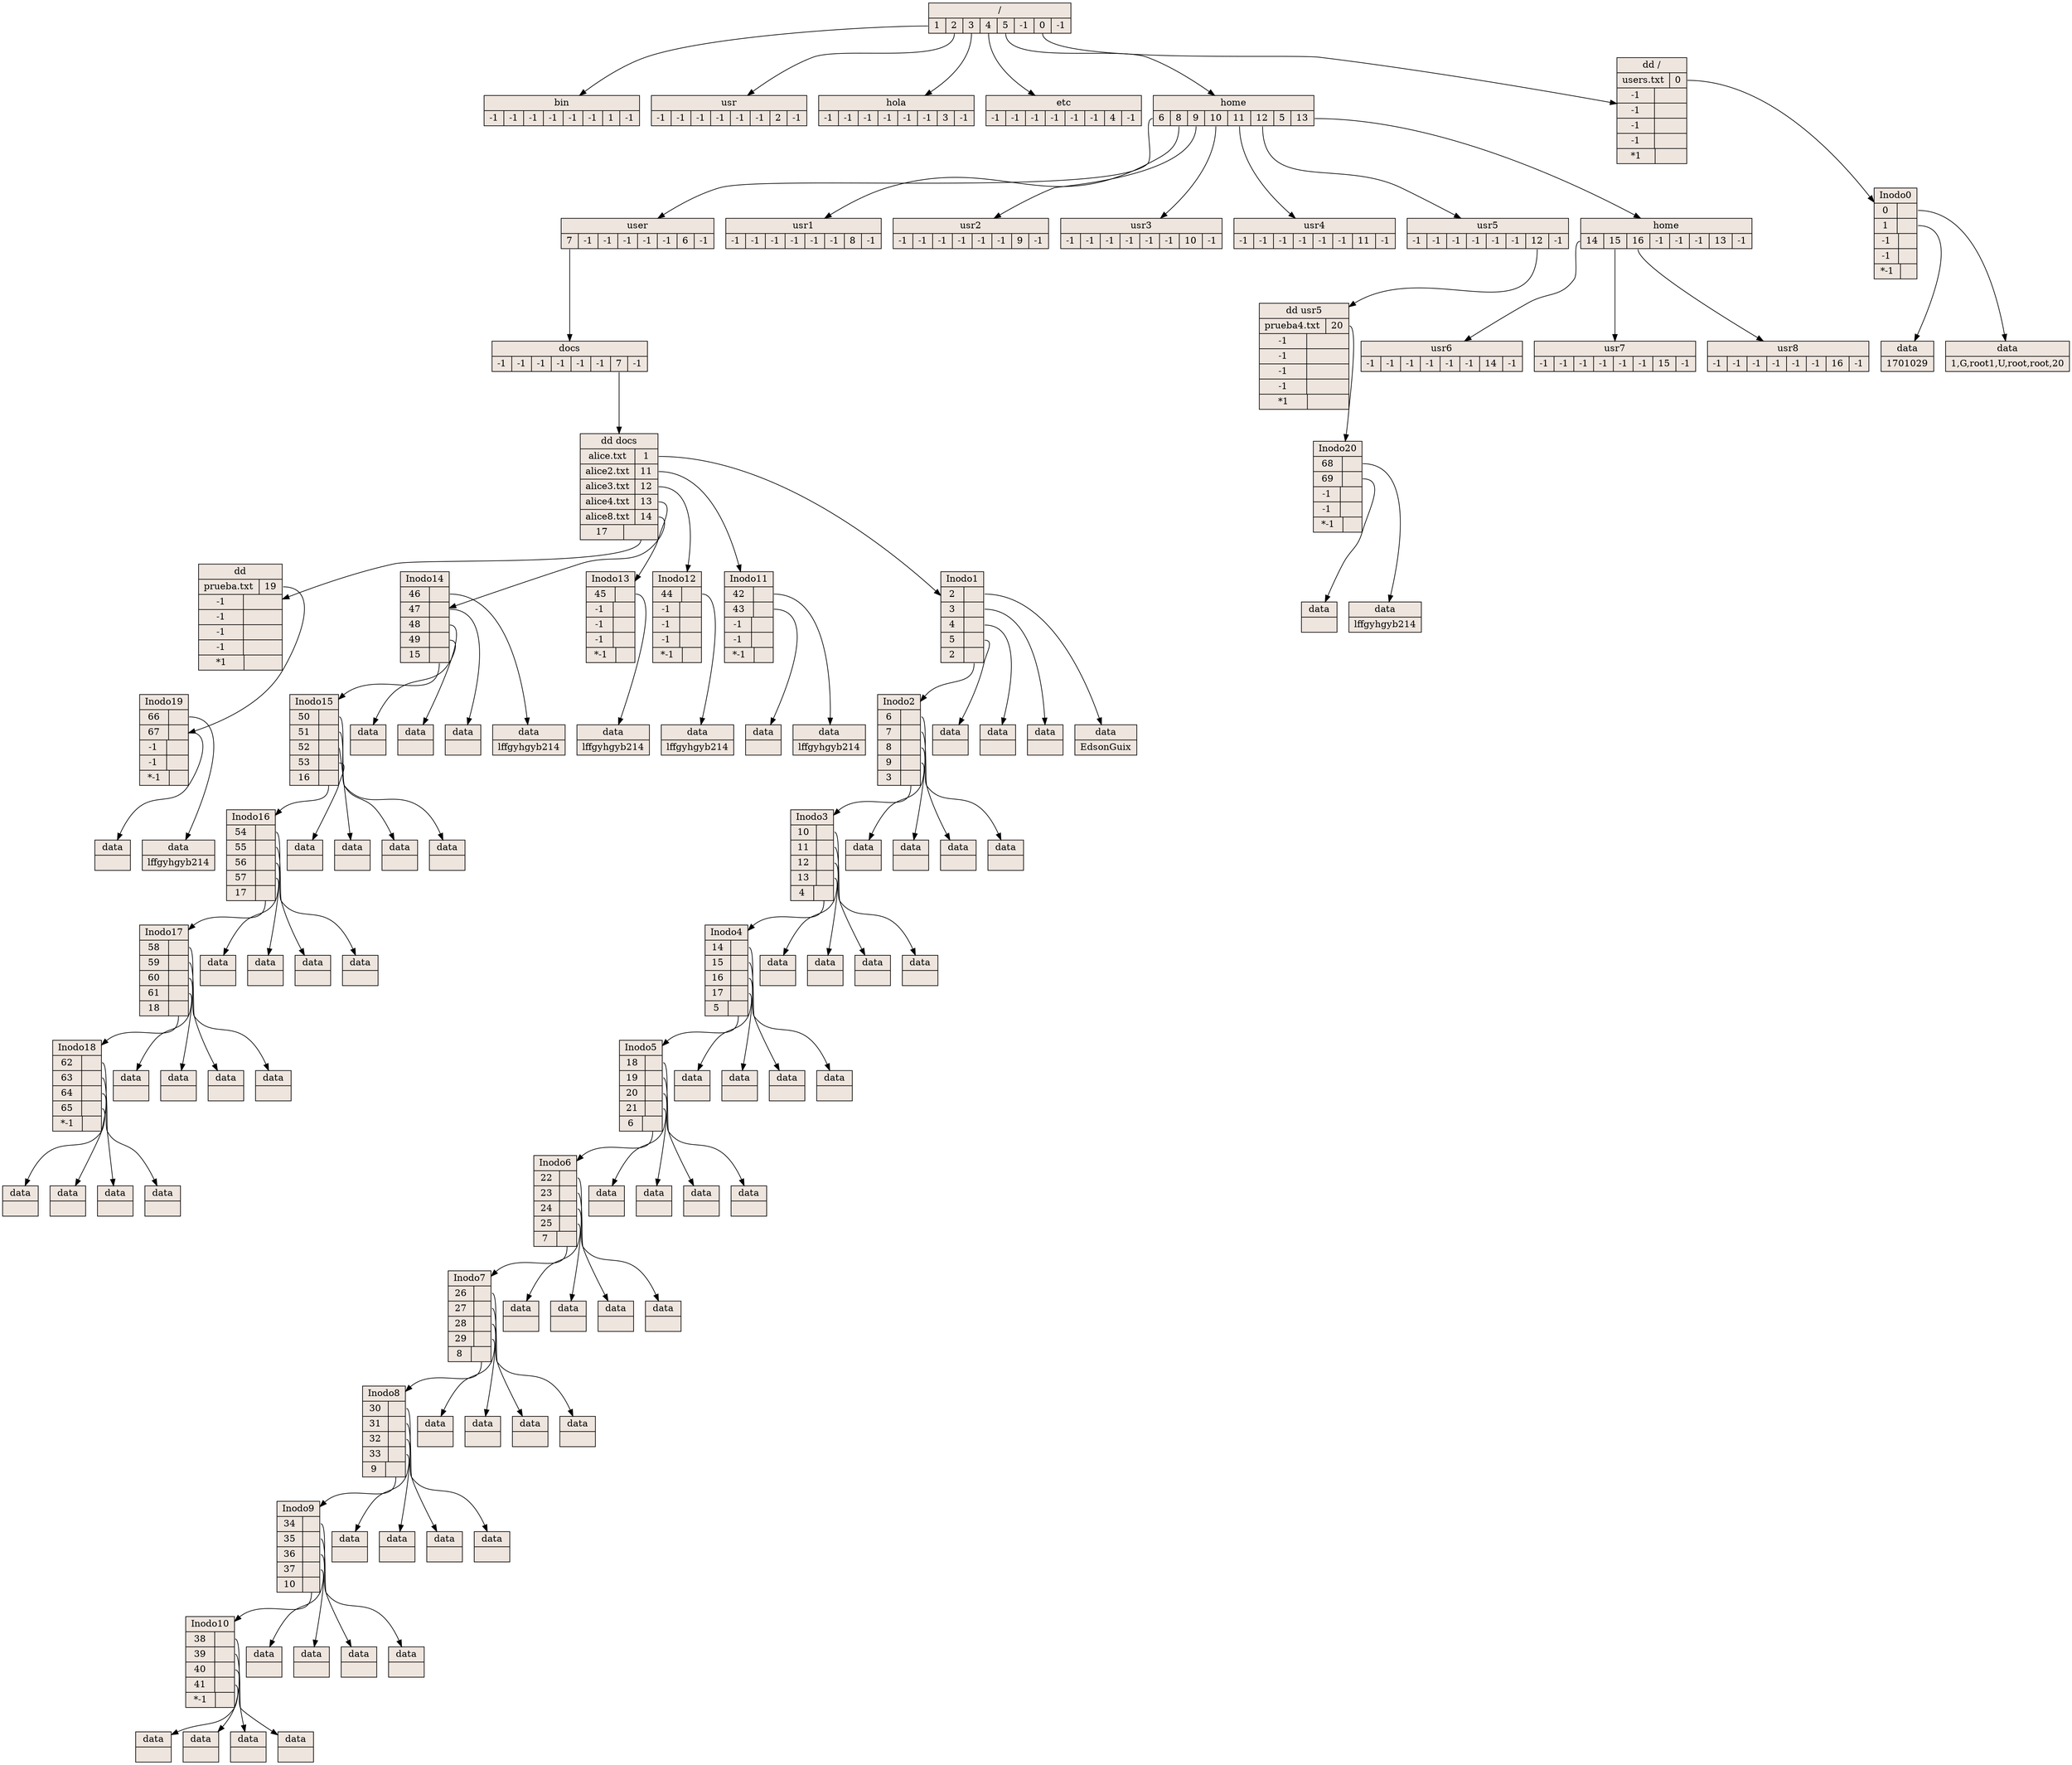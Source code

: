 digraph grafica{
rankdir=TB;
node [shape = record, style=filled, fillcolor=seashell2];
nodo0:f0 -> nodo1
nodo0:f1 -> nodo2
nodo0:f2 -> nodo3
nodo0:f3 -> nodo4
nodo0:f4 -> nodo5
nodo0:f6 -> node0
nodo0[ shape=record, label ="{/|{<f0> 1|<f1>2|<f2> 3|<f3> 4|<f4> 5|<f5>-1|<f6>0|<f7> -1}}"];
nodo1[ shape=record, label ="{bin|{<f0> -1|<f1>-1|<f2> -1|<f3> -1|<f4> -1|<f5>-1|<f6>1|<f7> -1}}"];
nodo2[ shape=record, label ="{usr|{<f0> -1|<f1>-1|<f2> -1|<f3> -1|<f4> -1|<f5>-1|<f6>2|<f7> -1}}"];
nodo3[ shape=record, label ="{hola|{<f0> -1|<f1>-1|<f2> -1|<f3> -1|<f4> -1|<f5>-1|<f6>3|<f7> -1}}"];
nodo4[ shape=record, label ="{etc|{<f0> -1|<f1>-1|<f2> -1|<f3> -1|<f4> -1|<f5>-1|<f6>4|<f7> -1}}"];
nodo5:f0 -> nodo6
nodo5:f1 -> nodo8
nodo5:f2 -> nodo9
nodo5:f3 -> nodo10
nodo5:f4 -> nodo11
nodo5:f5 -> nodo12
nodo5:f7 -> nodo13
nodo5[ shape=record, label ="{home|{<f0> 6|<f1>8|<f2> 9|<f3> 10|<f4> 11|<f5>12|<f6>5|<f7> 13}}"];
nodo6:f0 -> nodo7
nodo6[ shape=record, label ="{user|{<f0> 7|<f1>-1|<f2> -1|<f3> -1|<f4> -1|<f5>-1|<f6>6|<f7> -1}}"];
nodo7:f6 -> node7
nodo7[ shape=record, label ="{docs|{<f0> -1|<f1>-1|<f2> -1|<f3> -1|<f4> -1|<f5>-1|<f6>7|<f7> -1}}"];
nodo8[ shape=record, label ="{usr1|{<f0> -1|<f1>-1|<f2> -1|<f3> -1|<f4> -1|<f5>-1|<f6>8|<f7> -1}}"];
nodo9[ shape=record, label ="{usr2|{<f0> -1|<f1>-1|<f2> -1|<f3> -1|<f4> -1|<f5>-1|<f6>9|<f7> -1}}"];
nodo10[ shape=record, label ="{usr3|{<f0> -1|<f1>-1|<f2> -1|<f3> -1|<f4> -1|<f5>-1|<f6>10|<f7> -1}}"];
nodo11[ shape=record, label ="{usr4|{<f0> -1|<f1>-1|<f2> -1|<f3> -1|<f4> -1|<f5>-1|<f6>11|<f7> -1}}"];
nodo12:f6 -> node12
nodo12[ shape=record, label ="{usr5|{<f0> -1|<f1>-1|<f2> -1|<f3> -1|<f4> -1|<f5>-1|<f6>12|<f7> -1}}"];
nodo13:f0 -> nodo14
nodo13:f1 -> nodo15
nodo13:f2 -> nodo16
nodo13[ shape=record, label ="{home|{<f0> 14|<f1>15|<f2> 16|<f3> -1|<f4> -1|<f5>-1|<f6>13|<f7> -1}}"];
nodo14[ shape=record, label ="{usr6|{<f0> -1|<f1>-1|<f2> -1|<f3> -1|<f4> -1|<f5>-1|<f6>14|<f7> -1}}"];
nodo15[ shape=record, label ="{usr7|{<f0> -1|<f1>-1|<f2> -1|<f3> -1|<f4> -1|<f5>-1|<f6>15|<f7> -1}}"];
nodo16[ shape=record, label ="{usr8|{<f0> -1|<f1>-1|<f2> -1|<f3> -1|<f4> -1|<f5>-1|<f6>16|<f7> -1}}"];
node0:f1->  nodex0
node0[shape=record, label="{ dd /|{<f0> users.txt| <f1> 0} |{-1 | } |{-1 | } |{-1 | } |{-1 | } |{*1 | <f10>  }}"];

node7:f1->  nodex1
node7:f2->  nodex11
node7:f3->  nodex12
node7:f4->  nodex13
node7:f5->  nodex14
node7[shape=record, label="{ dd docs|{<f0> alice.txt| <f1> 1} |{<f1> alice2.txt| <f2> 11} |{<f2> alice3.txt| <f3> 12} |{<f3> alice4.txt| <f4> 13} |{<f4> alice8.txt| <f5> 14} |{17 | <f10>  }}"];
node7:f10 -> node17
node12:f1->  nodex20
node12[shape=record, label="{ dd usr5|{<f0> prueba4.txt| <f1> 20} |{-1 | } |{-1 | } |{-1 | } |{-1 | } |{*1 | <f10>  }}"];

node17:f1->  nodex19
node17[shape=record, label="{ dd |{<f0> prueba.txt| <f1> 19} |{-1 | } |{-1 | } |{-1 | } |{-1 | } |{*1 | <f10>  }}"];

nodex0[shape=record, label="{Inodo0|{0| <f0> }|{1| <f1> }|{-1 | <f2> }|{-1| <f3> }|{*-1 | <f4> }}"];
nodex0 :f0-> data0
nodex0 :f1-> data1
nodex1[shape=record, label="{Inodo1|{2| <f0> }|{3| <f1> }|{4 | <f2> }|{5| <f3> }|{2 | <f4> }}"];
nodex1 :f4 ->nodex2
nodex1 :f0-> data2
nodex1 :f1-> data3
nodex1 :f2-> data4
nodex1 :f3-> data5
nodex2[shape=record, label="{Inodo2|{6| <f0> }|{7| <f1> }|{8 | <f2> }|{9| <f3> }|{3 | <f4> }}"];
nodex2 :f4 ->nodex3
nodex2 :f0-> data6
nodex2 :f1-> data7
nodex2 :f2-> data8
nodex2 :f3-> data9
nodex3[shape=record, label="{Inodo3|{10| <f0> }|{11| <f1> }|{12 | <f2> }|{13| <f3> }|{4 | <f4> }}"];
nodex3 :f4 ->nodex4
nodex3 :f0-> data10
nodex3 :f1-> data11
nodex3 :f2-> data12
nodex3 :f3-> data13
nodex4[shape=record, label="{Inodo4|{14| <f0> }|{15| <f1> }|{16 | <f2> }|{17| <f3> }|{5 | <f4> }}"];
nodex4 :f4 ->nodex5
nodex4 :f0-> data14
nodex4 :f1-> data15
nodex4 :f2-> data16
nodex4 :f3-> data17
nodex5[shape=record, label="{Inodo5|{18| <f0> }|{19| <f1> }|{20 | <f2> }|{21| <f3> }|{6 | <f4> }}"];
nodex5 :f4 ->nodex6
nodex5 :f0-> data18
nodex5 :f1-> data19
nodex5 :f2-> data20
nodex5 :f3-> data21
nodex6[shape=record, label="{Inodo6|{22| <f0> }|{23| <f1> }|{24 | <f2> }|{25| <f3> }|{7 | <f4> }}"];
nodex6 :f4 ->nodex7
nodex6 :f0-> data22
nodex6 :f1-> data23
nodex6 :f2-> data24
nodex6 :f3-> data25
nodex7[shape=record, label="{Inodo7|{26| <f0> }|{27| <f1> }|{28 | <f2> }|{29| <f3> }|{8 | <f4> }}"];
nodex7 :f4 ->nodex8
nodex7 :f0-> data26
nodex7 :f1-> data27
nodex7 :f2-> data28
nodex7 :f3-> data29
nodex8[shape=record, label="{Inodo8|{30| <f0> }|{31| <f1> }|{32 | <f2> }|{33| <f3> }|{9 | <f4> }}"];
nodex8 :f4 ->nodex9
nodex8 :f0-> data30
nodex8 :f1-> data31
nodex8 :f2-> data32
nodex8 :f3-> data33
nodex9[shape=record, label="{Inodo9|{34| <f0> }|{35| <f1> }|{36 | <f2> }|{37| <f3> }|{10 | <f4> }}"];
nodex9 :f4 ->nodex10
nodex9 :f0-> data34
nodex9 :f1-> data35
nodex9 :f2-> data36
nodex9 :f3-> data37
nodex10[shape=record, label="{Inodo10|{38| <f0> }|{39| <f1> }|{40 | <f2> }|{41| <f3> }|{*-1 | <f4> }}"];
nodex10 :f0-> data38
nodex10 :f1-> data39
nodex10 :f2-> data40
nodex10 :f3-> data41
nodex11[shape=record, label="{Inodo11|{42| <f0> }|{43| <f1> }|{-1 | <f2> }|{-1| <f3> }|{*-1 | <f4> }}"];
nodex11 :f0-> data42
nodex11 :f1-> data43
nodex12[shape=record, label="{Inodo12|{44| <f0> }|{-1| <f1> }|{-1 | <f2> }|{-1| <f3> }|{*-1 | <f4> }}"];
nodex12 :f0-> data44
nodex13[shape=record, label="{Inodo13|{45| <f0> }|{-1| <f1> }|{-1 | <f2> }|{-1| <f3> }|{*-1 | <f4> }}"];
nodex13 :f0-> data45
nodex14[shape=record, label="{Inodo14|{46| <f0> }|{47| <f1> }|{48 | <f2> }|{49| <f3> }|{15 | <f4> }}"];
nodex14 :f4 ->nodex15
nodex14 :f0-> data46
nodex14 :f1-> data47
nodex14 :f2-> data48
nodex14 :f3-> data49
nodex15[shape=record, label="{Inodo15|{50| <f0> }|{51| <f1> }|{52 | <f2> }|{53| <f3> }|{16 | <f4> }}"];
nodex15 :f4 ->nodex16
nodex15 :f0-> data50
nodex15 :f1-> data51
nodex15 :f2-> data52
nodex15 :f3-> data53
nodex16[shape=record, label="{Inodo16|{54| <f0> }|{55| <f1> }|{56 | <f2> }|{57| <f3> }|{17 | <f4> }}"];
nodex16 :f4 ->nodex17
nodex16 :f0-> data54
nodex16 :f1-> data55
nodex16 :f2-> data56
nodex16 :f3-> data57
nodex17[shape=record, label="{Inodo17|{58| <f0> }|{59| <f1> }|{60 | <f2> }|{61| <f3> }|{18 | <f4> }}"];
nodex17 :f4 ->nodex18
nodex17 :f0-> data58
nodex17 :f1-> data59
nodex17 :f2-> data60
nodex17 :f3-> data61
nodex18[shape=record, label="{Inodo18|{62| <f0> }|{63| <f1> }|{64 | <f2> }|{65| <f3> }|{*-1 | <f4> }}"];
nodex18 :f0-> data62
nodex18 :f1-> data63
nodex18 :f2-> data64
nodex18 :f3-> data65
nodex19[shape=record, label="{Inodo19|{66| <f0> }|{67| <f1> }|{-1 | <f2> }|{-1| <f3> }|{*-1 | <f4> }}"];
nodex19 :f0-> data66
nodex19 :f1-> data67
nodex20[shape=record, label="{Inodo20|{68| <f0> }|{69| <f1> }|{-1 | <f2> }|{-1| <f3> }|{*-1 | <f4> }}"];
nodex20 :f0-> data68
nodex20 :f1-> data69
data0[shape=record, label="{data| <f1> 1,G,root
1,U,root,root,20}}"];
data1[shape=record, label="{data| <f1> 1701029
}}"];
data2[shape=record, label="{data| <f1> EdsonGuix}}"];
data3[shape=record, label="{data| <f1>  }}"];
data4[shape=record, label="{data| <f1>  }}"];
data5[shape=record, label="{data| <f1>  }}"];
data6[shape=record, label="{data| <f1>  }}"];
data7[shape=record, label="{data| <f1>  }}"];
data8[shape=record, label="{data| <f1>  }}"];
data9[shape=record, label="{data| <f1>  }}"];
data10[shape=record, label="{data| <f1>  }}"];
data11[shape=record, label="{data| <f1>  }}"];
data12[shape=record, label="{data| <f1>  }}"];
data13[shape=record, label="{data| <f1>  }}"];
data14[shape=record, label="{data| <f1>  }}"];
data15[shape=record, label="{data| <f1>  }}"];
data16[shape=record, label="{data| <f1>  }}"];
data17[shape=record, label="{data| <f1>  }}"];
data18[shape=record, label="{data| <f1>  }}"];
data19[shape=record, label="{data| <f1>  }}"];
data20[shape=record, label="{data| <f1>  }}"];
data21[shape=record, label="{data| <f1>  }}"];
data22[shape=record, label="{data| <f1>  }}"];
data23[shape=record, label="{data| <f1>  }}"];
data24[shape=record, label="{data| <f1>  }}"];
data25[shape=record, label="{data| <f1>  }}"];
data26[shape=record, label="{data| <f1>  }}"];
data27[shape=record, label="{data| <f1>  }}"];
data28[shape=record, label="{data| <f1>  }}"];
data29[shape=record, label="{data| <f1>  }}"];
data30[shape=record, label="{data| <f1>  }}"];
data31[shape=record, label="{data| <f1>  }}"];
data32[shape=record, label="{data| <f1>  }}"];
data33[shape=record, label="{data| <f1>  }}"];
data34[shape=record, label="{data| <f1>  }}"];
data35[shape=record, label="{data| <f1>  }}"];
data36[shape=record, label="{data| <f1>  }}"];
data37[shape=record, label="{data| <f1>  }}"];
data38[shape=record, label="{data| <f1>  }}"];
data39[shape=record, label="{data| <f1>  }}"];
data40[shape=record, label="{data| <f1>  }}"];
data41[shape=record, label="{data| <f1>  }}"];
data42[shape=record, label="{data| <f1> lffgyhgyb214}}"];
data43[shape=record, label="{data| <f1>  }}"];
data44[shape=record, label="{data| <f1> lffgyhgyb214}}"];
data45[shape=record, label="{data| <f1> lffgyhgyb214}}"];
data46[shape=record, label="{data| <f1> lffgyhgyb214}}"];
data47[shape=record, label="{data| <f1>  }}"];
data48[shape=record, label="{data| <f1>  }}"];
data49[shape=record, label="{data| <f1>  }}"];
data50[shape=record, label="{data| <f1>  }}"];
data51[shape=record, label="{data| <f1>  }}"];
data52[shape=record, label="{data| <f1>  }}"];
data53[shape=record, label="{data| <f1>  }}"];
data54[shape=record, label="{data| <f1>  }}"];
data55[shape=record, label="{data| <f1>  }}"];
data56[shape=record, label="{data| <f1>  }}"];
data57[shape=record, label="{data| <f1>  }}"];
data58[shape=record, label="{data| <f1>  }}"];
data59[shape=record, label="{data| <f1>  }}"];
data60[shape=record, label="{data| <f1>  }}"];
data61[shape=record, label="{data| <f1>  }}"];
data62[shape=record, label="{data| <f1>  }}"];
data63[shape=record, label="{data| <f1>  }}"];
data64[shape=record, label="{data| <f1>  }}"];
data65[shape=record, label="{data| <f1>  }}"];
data66[shape=record, label="{data| <f1> lffgyhgyb214}}"];
data67[shape=record, label="{data| <f1>  }}"];
data68[shape=record, label="{data| <f1> lffgyhgyb214}}"];
data69[shape=record, label="{data| <f1>  }}"];

}